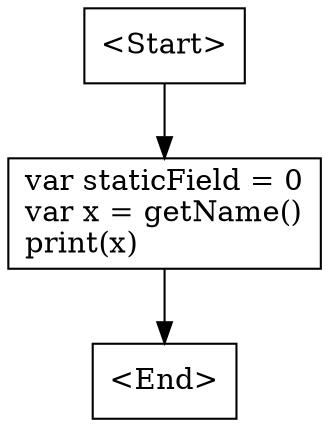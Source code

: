 digraph G {
    N0 [label = "<Start>" shape = box]
    N1 [label = "var staticField = 0\lvar x = getName()\lprint(x)\l" shape = box]
    N2 [label = "<End>" shape = box]
    N0 -> N1 [label = ""]
    N1 -> N2 [label = ""]
}
